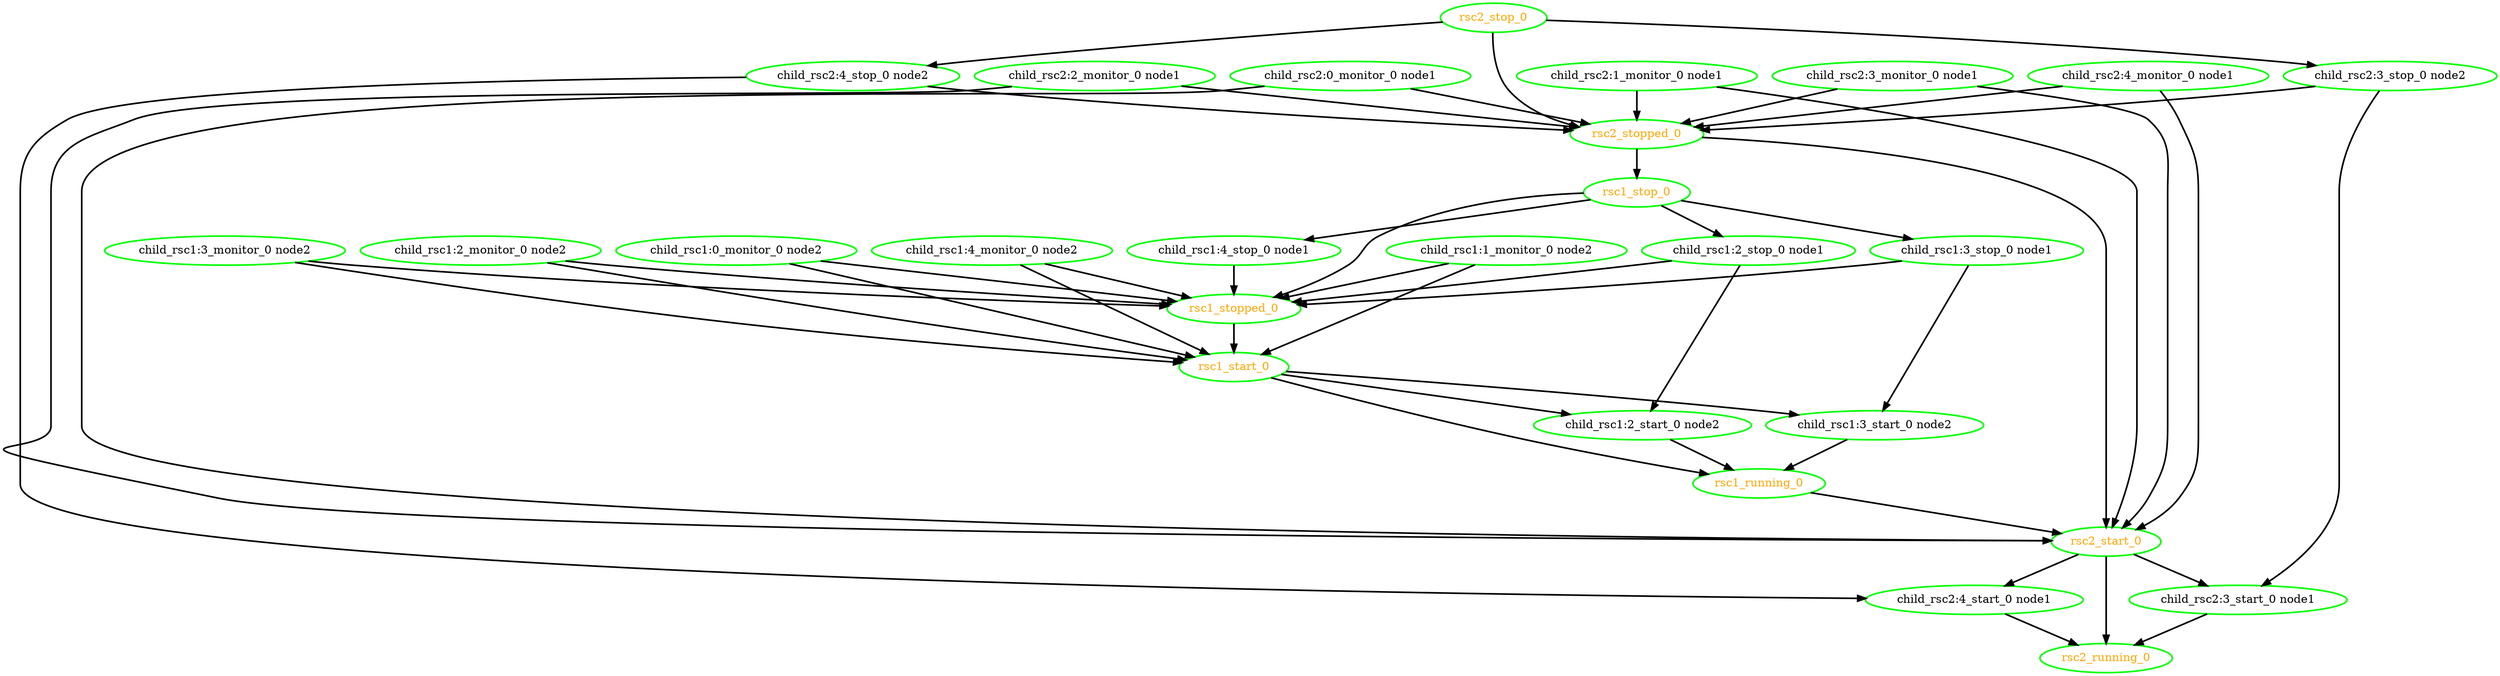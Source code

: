  digraph "g" {
"child_rsc1:0_monitor_0 node2" -> "rsc1_start_0" [ style = bold]
"child_rsc1:0_monitor_0 node2" -> "rsc1_stopped_0" [ style = bold]
"child_rsc1:0_monitor_0 node2" [ style=bold color="green" fontcolor="black"]
"child_rsc1:1_monitor_0 node2" -> "rsc1_start_0" [ style = bold]
"child_rsc1:1_monitor_0 node2" -> "rsc1_stopped_0" [ style = bold]
"child_rsc1:1_monitor_0 node2" [ style=bold color="green" fontcolor="black"]
"child_rsc1:2_monitor_0 node2" -> "rsc1_start_0" [ style = bold]
"child_rsc1:2_monitor_0 node2" -> "rsc1_stopped_0" [ style = bold]
"child_rsc1:2_monitor_0 node2" [ style=bold color="green" fontcolor="black"]
"child_rsc1:2_start_0 node2" -> "rsc1_running_0" [ style = bold]
"child_rsc1:2_start_0 node2" [ style=bold color="green" fontcolor="black"]
"child_rsc1:2_stop_0 node1" -> "child_rsc1:2_start_0 node2" [ style = bold]
"child_rsc1:2_stop_0 node1" -> "rsc1_stopped_0" [ style = bold]
"child_rsc1:2_stop_0 node1" [ style=bold color="green" fontcolor="black"]
"child_rsc1:3_monitor_0 node2" -> "rsc1_start_0" [ style = bold]
"child_rsc1:3_monitor_0 node2" -> "rsc1_stopped_0" [ style = bold]
"child_rsc1:3_monitor_0 node2" [ style=bold color="green" fontcolor="black"]
"child_rsc1:3_start_0 node2" -> "rsc1_running_0" [ style = bold]
"child_rsc1:3_start_0 node2" [ style=bold color="green" fontcolor="black"]
"child_rsc1:3_stop_0 node1" -> "child_rsc1:3_start_0 node2" [ style = bold]
"child_rsc1:3_stop_0 node1" -> "rsc1_stopped_0" [ style = bold]
"child_rsc1:3_stop_0 node1" [ style=bold color="green" fontcolor="black"]
"child_rsc1:4_monitor_0 node2" -> "rsc1_start_0" [ style = bold]
"child_rsc1:4_monitor_0 node2" -> "rsc1_stopped_0" [ style = bold]
"child_rsc1:4_monitor_0 node2" [ style=bold color="green" fontcolor="black"]
"child_rsc1:4_stop_0 node1" -> "rsc1_stopped_0" [ style = bold]
"child_rsc1:4_stop_0 node1" [ style=bold color="green" fontcolor="black"]
"child_rsc2:0_monitor_0 node1" -> "rsc2_start_0" [ style = bold]
"child_rsc2:0_monitor_0 node1" -> "rsc2_stopped_0" [ style = bold]
"child_rsc2:0_monitor_0 node1" [ style=bold color="green" fontcolor="black"]
"child_rsc2:1_monitor_0 node1" -> "rsc2_start_0" [ style = bold]
"child_rsc2:1_monitor_0 node1" -> "rsc2_stopped_0" [ style = bold]
"child_rsc2:1_monitor_0 node1" [ style=bold color="green" fontcolor="black"]
"child_rsc2:2_monitor_0 node1" -> "rsc2_start_0" [ style = bold]
"child_rsc2:2_monitor_0 node1" -> "rsc2_stopped_0" [ style = bold]
"child_rsc2:2_monitor_0 node1" [ style=bold color="green" fontcolor="black"]
"child_rsc2:3_monitor_0 node1" -> "rsc2_start_0" [ style = bold]
"child_rsc2:3_monitor_0 node1" -> "rsc2_stopped_0" [ style = bold]
"child_rsc2:3_monitor_0 node1" [ style=bold color="green" fontcolor="black"]
"child_rsc2:3_start_0 node1" -> "rsc2_running_0" [ style = bold]
"child_rsc2:3_start_0 node1" [ style=bold color="green" fontcolor="black"]
"child_rsc2:3_stop_0 node2" -> "child_rsc2:3_start_0 node1" [ style = bold]
"child_rsc2:3_stop_0 node2" -> "rsc2_stopped_0" [ style = bold]
"child_rsc2:3_stop_0 node2" [ style=bold color="green" fontcolor="black"]
"child_rsc2:4_monitor_0 node1" -> "rsc2_start_0" [ style = bold]
"child_rsc2:4_monitor_0 node1" -> "rsc2_stopped_0" [ style = bold]
"child_rsc2:4_monitor_0 node1" [ style=bold color="green" fontcolor="black"]
"child_rsc2:4_start_0 node1" -> "rsc2_running_0" [ style = bold]
"child_rsc2:4_start_0 node1" [ style=bold color="green" fontcolor="black"]
"child_rsc2:4_stop_0 node2" -> "child_rsc2:4_start_0 node1" [ style = bold]
"child_rsc2:4_stop_0 node2" -> "rsc2_stopped_0" [ style = bold]
"child_rsc2:4_stop_0 node2" [ style=bold color="green" fontcolor="black"]
"rsc1_running_0" -> "rsc2_start_0" [ style = bold]
"rsc1_running_0" [ style=bold color="green" fontcolor="orange"]
"rsc1_start_0" -> "child_rsc1:2_start_0 node2" [ style = bold]
"rsc1_start_0" -> "child_rsc1:3_start_0 node2" [ style = bold]
"rsc1_start_0" -> "rsc1_running_0" [ style = bold]
"rsc1_start_0" [ style=bold color="green" fontcolor="orange"]
"rsc1_stop_0" -> "child_rsc1:2_stop_0 node1" [ style = bold]
"rsc1_stop_0" -> "child_rsc1:3_stop_0 node1" [ style = bold]
"rsc1_stop_0" -> "child_rsc1:4_stop_0 node1" [ style = bold]
"rsc1_stop_0" -> "rsc1_stopped_0" [ style = bold]
"rsc1_stop_0" [ style=bold color="green" fontcolor="orange"]
"rsc1_stopped_0" -> "rsc1_start_0" [ style = bold]
"rsc1_stopped_0" [ style=bold color="green" fontcolor="orange"]
"rsc2_running_0" [ style=bold color="green" fontcolor="orange"]
"rsc2_start_0" -> "child_rsc2:3_start_0 node1" [ style = bold]
"rsc2_start_0" -> "child_rsc2:4_start_0 node1" [ style = bold]
"rsc2_start_0" -> "rsc2_running_0" [ style = bold]
"rsc2_start_0" [ style=bold color="green" fontcolor="orange"]
"rsc2_stop_0" -> "child_rsc2:3_stop_0 node2" [ style = bold]
"rsc2_stop_0" -> "child_rsc2:4_stop_0 node2" [ style = bold]
"rsc2_stop_0" -> "rsc2_stopped_0" [ style = bold]
"rsc2_stop_0" [ style=bold color="green" fontcolor="orange"]
"rsc2_stopped_0" -> "rsc1_stop_0" [ style = bold]
"rsc2_stopped_0" -> "rsc2_start_0" [ style = bold]
"rsc2_stopped_0" [ style=bold color="green" fontcolor="orange"]
}
